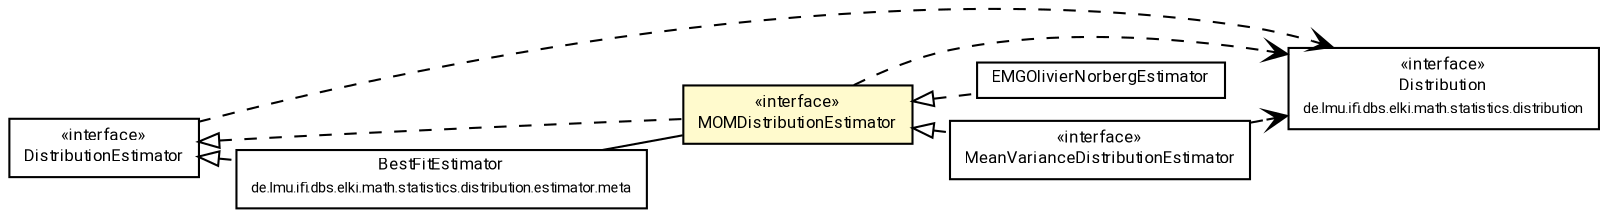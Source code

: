 #!/usr/local/bin/dot
#
# Class diagram 
# Generated by UMLGraph version R5_7_2-60-g0e99a6 (http://www.spinellis.gr/umlgraph/)
#

digraph G {
	graph [fontnames="svg"]
	edge [fontname="Roboto",fontsize=7,labelfontname="Roboto",labelfontsize=7,color="black"];
	node [fontname="Roboto",fontcolor="black",fontsize=8,shape=plaintext,margin=0,width=0,height=0];
	nodesep=0.15;
	ranksep=0.25;
	rankdir=LR;
	// de.lmu.ifi.dbs.elki.math.statistics.distribution.Distribution
	c6673737 [label=<<table title="de.lmu.ifi.dbs.elki.math.statistics.distribution.Distribution" border="0" cellborder="1" cellspacing="0" cellpadding="2" href="../Distribution.html" target="_parent">
		<tr><td><table border="0" cellspacing="0" cellpadding="1">
		<tr><td align="center" balign="center"> &#171;interface&#187; </td></tr>
		<tr><td align="center" balign="center"> <font face="Roboto">Distribution</font> </td></tr>
		<tr><td align="center" balign="center"> <font face="Roboto" point-size="7.0">de.lmu.ifi.dbs.elki.math.statistics.distribution</font> </td></tr>
		</table></td></tr>
		</table>>, URL="../Distribution.html"];
	// de.lmu.ifi.dbs.elki.math.statistics.distribution.estimator.EMGOlivierNorbergEstimator
	c6673745 [label=<<table title="de.lmu.ifi.dbs.elki.math.statistics.distribution.estimator.EMGOlivierNorbergEstimator" border="0" cellborder="1" cellspacing="0" cellpadding="2" href="EMGOlivierNorbergEstimator.html" target="_parent">
		<tr><td><table border="0" cellspacing="0" cellpadding="1">
		<tr><td align="center" balign="center"> <font face="Roboto">EMGOlivierNorbergEstimator</font> </td></tr>
		</table></td></tr>
		</table>>, URL="EMGOlivierNorbergEstimator.html"];
	// de.lmu.ifi.dbs.elki.math.statistics.distribution.estimator.MeanVarianceDistributionEstimator<D extends de.lmu.ifi.dbs.elki.math.statistics.distribution.Distribution>
	c6673774 [label=<<table title="de.lmu.ifi.dbs.elki.math.statistics.distribution.estimator.MeanVarianceDistributionEstimator" border="0" cellborder="1" cellspacing="0" cellpadding="2" href="MeanVarianceDistributionEstimator.html" target="_parent">
		<tr><td><table border="0" cellspacing="0" cellpadding="1">
		<tr><td align="center" balign="center"> &#171;interface&#187; </td></tr>
		<tr><td align="center" balign="center"> <font face="Roboto">MeanVarianceDistributionEstimator</font> </td></tr>
		</table></td></tr>
		</table>>, URL="MeanVarianceDistributionEstimator.html"];
	// de.lmu.ifi.dbs.elki.math.statistics.distribution.estimator.DistributionEstimator<D extends de.lmu.ifi.dbs.elki.math.statistics.distribution.Distribution>
	c6673782 [label=<<table title="de.lmu.ifi.dbs.elki.math.statistics.distribution.estimator.DistributionEstimator" border="0" cellborder="1" cellspacing="0" cellpadding="2" href="DistributionEstimator.html" target="_parent">
		<tr><td><table border="0" cellspacing="0" cellpadding="1">
		<tr><td align="center" balign="center"> &#171;interface&#187; </td></tr>
		<tr><td align="center" balign="center"> <font face="Roboto">DistributionEstimator</font> </td></tr>
		</table></td></tr>
		</table>>, URL="DistributionEstimator.html"];
	// de.lmu.ifi.dbs.elki.math.statistics.distribution.estimator.MOMDistributionEstimator<D extends de.lmu.ifi.dbs.elki.math.statistics.distribution.Distribution>
	c6673789 [label=<<table title="de.lmu.ifi.dbs.elki.math.statistics.distribution.estimator.MOMDistributionEstimator" border="0" cellborder="1" cellspacing="0" cellpadding="2" bgcolor="lemonChiffon" href="MOMDistributionEstimator.html" target="_parent">
		<tr><td><table border="0" cellspacing="0" cellpadding="1">
		<tr><td align="center" balign="center"> &#171;interface&#187; </td></tr>
		<tr><td align="center" balign="center"> <font face="Roboto">MOMDistributionEstimator</font> </td></tr>
		</table></td></tr>
		</table>>, URL="MOMDistributionEstimator.html"];
	// de.lmu.ifi.dbs.elki.math.statistics.distribution.estimator.meta.BestFitEstimator
	c6673824 [label=<<table title="de.lmu.ifi.dbs.elki.math.statistics.distribution.estimator.meta.BestFitEstimator" border="0" cellborder="1" cellspacing="0" cellpadding="2" href="meta/BestFitEstimator.html" target="_parent">
		<tr><td><table border="0" cellspacing="0" cellpadding="1">
		<tr><td align="center" balign="center"> <font face="Roboto">BestFitEstimator</font> </td></tr>
		<tr><td align="center" balign="center"> <font face="Roboto" point-size="7.0">de.lmu.ifi.dbs.elki.math.statistics.distribution.estimator.meta</font> </td></tr>
		</table></td></tr>
		</table>>, URL="meta/BestFitEstimator.html"];
	// de.lmu.ifi.dbs.elki.math.statistics.distribution.estimator.EMGOlivierNorbergEstimator implements de.lmu.ifi.dbs.elki.math.statistics.distribution.estimator.MOMDistributionEstimator<D extends de.lmu.ifi.dbs.elki.math.statistics.distribution.Distribution>
	c6673789 -> c6673745 [arrowtail=empty,style=dashed,dir=back,weight=9];
	// de.lmu.ifi.dbs.elki.math.statistics.distribution.estimator.MeanVarianceDistributionEstimator<D extends de.lmu.ifi.dbs.elki.math.statistics.distribution.Distribution> implements de.lmu.ifi.dbs.elki.math.statistics.distribution.estimator.MOMDistributionEstimator<D extends de.lmu.ifi.dbs.elki.math.statistics.distribution.Distribution>
	c6673789 -> c6673774 [arrowtail=empty,style=dashed,dir=back,weight=9];
	// de.lmu.ifi.dbs.elki.math.statistics.distribution.estimator.MOMDistributionEstimator<D extends de.lmu.ifi.dbs.elki.math.statistics.distribution.Distribution> implements de.lmu.ifi.dbs.elki.math.statistics.distribution.estimator.DistributionEstimator<D extends de.lmu.ifi.dbs.elki.math.statistics.distribution.Distribution>
	c6673782 -> c6673789 [arrowtail=empty,style=dashed,dir=back,weight=9];
	// de.lmu.ifi.dbs.elki.math.statistics.distribution.estimator.meta.BestFitEstimator implements de.lmu.ifi.dbs.elki.math.statistics.distribution.estimator.DistributionEstimator<D extends de.lmu.ifi.dbs.elki.math.statistics.distribution.Distribution>
	c6673782 -> c6673824 [arrowtail=empty,style=dashed,dir=back,weight=9];
	// de.lmu.ifi.dbs.elki.math.statistics.distribution.estimator.meta.BestFitEstimator assoc de.lmu.ifi.dbs.elki.math.statistics.distribution.estimator.MOMDistributionEstimator<D extends de.lmu.ifi.dbs.elki.math.statistics.distribution.Distribution>
	c6673824 -> c6673789 [arrowhead=none,weight=2];
	// de.lmu.ifi.dbs.elki.math.statistics.distribution.estimator.MeanVarianceDistributionEstimator<D extends de.lmu.ifi.dbs.elki.math.statistics.distribution.Distribution> depend de.lmu.ifi.dbs.elki.math.statistics.distribution.Distribution
	c6673774 -> c6673737 [arrowhead=open,style=dashed,weight=0];
	// de.lmu.ifi.dbs.elki.math.statistics.distribution.estimator.DistributionEstimator<D extends de.lmu.ifi.dbs.elki.math.statistics.distribution.Distribution> depend de.lmu.ifi.dbs.elki.math.statistics.distribution.Distribution
	c6673782 -> c6673737 [arrowhead=open,style=dashed,weight=0];
	// de.lmu.ifi.dbs.elki.math.statistics.distribution.estimator.MOMDistributionEstimator<D extends de.lmu.ifi.dbs.elki.math.statistics.distribution.Distribution> depend de.lmu.ifi.dbs.elki.math.statistics.distribution.Distribution
	c6673789 -> c6673737 [arrowhead=open,style=dashed,weight=0];
}

